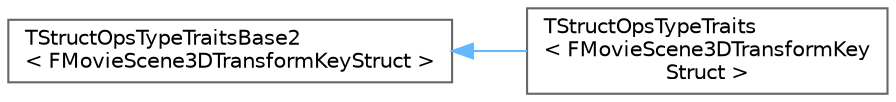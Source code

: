 digraph "Graphical Class Hierarchy"
{
 // INTERACTIVE_SVG=YES
 // LATEX_PDF_SIZE
  bgcolor="transparent";
  edge [fontname=Helvetica,fontsize=10,labelfontname=Helvetica,labelfontsize=10];
  node [fontname=Helvetica,fontsize=10,shape=box,height=0.2,width=0.4];
  rankdir="LR";
  Node0 [id="Node000000",label="TStructOpsTypeTraitsBase2\l\< FMovieScene3DTransformKeyStruct \>",height=0.2,width=0.4,color="grey40", fillcolor="white", style="filled",URL="$d9/df0/structTStructOpsTypeTraitsBase2.html",tooltip=" "];
  Node0 -> Node1 [id="edge8610_Node000000_Node000001",dir="back",color="steelblue1",style="solid",tooltip=" "];
  Node1 [id="Node000001",label="TStructOpsTypeTraits\l\< FMovieScene3DTransformKey\lStruct \>",height=0.2,width=0.4,color="grey40", fillcolor="white", style="filled",URL="$db/d3c/structTStructOpsTypeTraits_3_01FMovieScene3DTransformKeyStruct_01_4.html",tooltip="Proxy structure for 3D transform section key data."];
}
